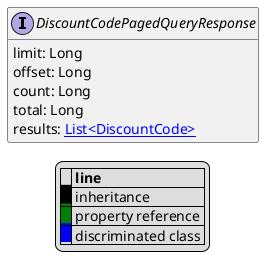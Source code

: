 @startuml

hide empty fields
hide empty methods
legend
|= |= line |
|<back:black>   </back>| inheritance |
|<back:green>   </back>| property reference |
|<back:blue>   </back>| discriminated class |
endlegend
interface DiscountCodePagedQueryResponse [[DiscountCodePagedQueryResponse.svg]]  {
    limit: Long
    offset: Long
    count: Long
    total: Long
    results: [[DiscountCode.svg List<DiscountCode>]]
}






@enduml
